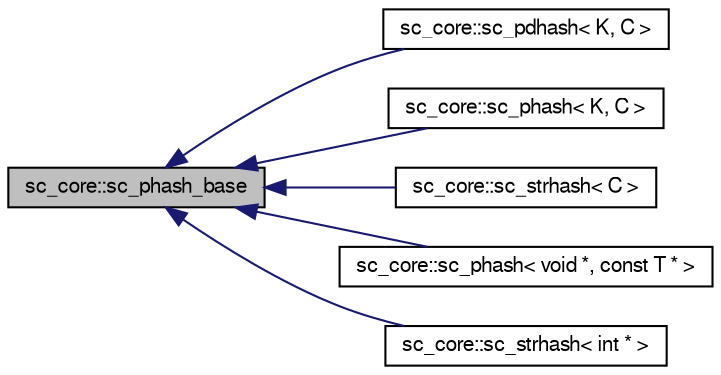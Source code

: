 digraph G
{
  edge [fontname="FreeSans",fontsize="10",labelfontname="FreeSans",labelfontsize="10"];
  node [fontname="FreeSans",fontsize="10",shape=record];
  rankdir=LR;
  Node1 [label="sc_core::sc_phash_base",height=0.2,width=0.4,color="black", fillcolor="grey75", style="filled" fontcolor="black"];
  Node1 -> Node2 [dir=back,color="midnightblue",fontsize="10",style="solid",fontname="FreeSans"];
  Node2 [label="sc_core::sc_pdhash\< K, C \>",height=0.2,width=0.4,color="black", fillcolor="white", style="filled",URL="$a00139.html"];
  Node1 -> Node3 [dir=back,color="midnightblue",fontsize="10",style="solid",fontname="FreeSans"];
  Node3 [label="sc_core::sc_phash\< K, C \>",height=0.2,width=0.4,color="black", fillcolor="white", style="filled",URL="$a00142.html"];
  Node1 -> Node4 [dir=back,color="midnightblue",fontsize="10",style="solid",fontname="FreeSans"];
  Node4 [label="sc_core::sc_strhash\< C \>",height=0.2,width=0.4,color="black", fillcolor="white", style="filled",URL="$a00206.html"];
  Node1 -> Node5 [dir=back,color="midnightblue",fontsize="10",style="solid",fontname="FreeSans"];
  Node5 [label="sc_core::sc_phash\< void *, const T * \>",height=0.2,width=0.4,color="black", fillcolor="white", style="filled",URL="$a00142.html"];
  Node1 -> Node6 [dir=back,color="midnightblue",fontsize="10",style="solid",fontname="FreeSans"];
  Node6 [label="sc_core::sc_strhash\< int * \>",height=0.2,width=0.4,color="black", fillcolor="white", style="filled",URL="$a00206.html"];
}
